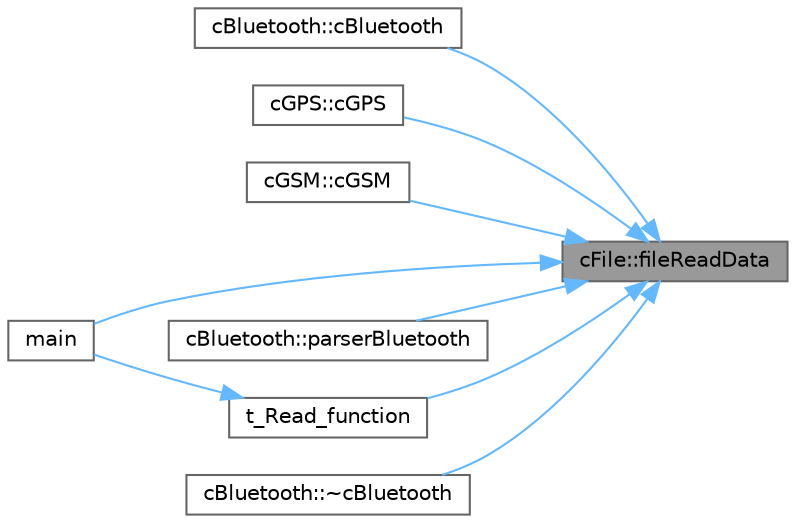 digraph "cFile::fileReadData"
{
 // LATEX_PDF_SIZE
  bgcolor="transparent";
  edge [fontname=Helvetica,fontsize=10,labelfontname=Helvetica,labelfontsize=10];
  node [fontname=Helvetica,fontsize=10,shape=box,height=0.2,width=0.4];
  rankdir="RL";
  Node1 [label="cFile::fileReadData",height=0.2,width=0.4,color="gray40", fillcolor="grey60", style="filled", fontcolor="black",tooltip="fUNCTION FOR READ ON THE FILE fd THAT BELONG TO THE CLASS"];
  Node1 -> Node2 [dir="back",color="steelblue1",style="solid"];
  Node2 [label="cBluetooth::cBluetooth",height=0.2,width=0.4,color="grey40", fillcolor="white", style="filled",URL="$classc_bluetooth.html#a31370565bbb10f87a5073ad39e3ada73",tooltip="Construct a new c Bluetooth object Inicializes the sim868 for communication with bluetooth."];
  Node1 -> Node3 [dir="back",color="steelblue1",style="solid"];
  Node3 [label="cGPS::cGPS",height=0.2,width=0.4,color="grey40", fillcolor="white", style="filled",URL="$classc_g_p_s.html#a4f05394157f8eb28f8e2c792d0615a00",tooltip=" "];
  Node1 -> Node4 [dir="back",color="steelblue1",style="solid"];
  Node4 [label="cGSM::cGSM",height=0.2,width=0.4,color="grey40", fillcolor="white", style="filled",URL="$classc_g_s_m.html#a1c6dc9c61613698df88aff11cfc91059",tooltip="Construct a new gsm t object Inicialize the module to used de gsm."];
  Node1 -> Node5 [dir="back",color="steelblue1",style="solid"];
  Node5 [label="main",height=0.2,width=0.4,color="grey40", fillcolor="white", style="filled",URL="$comunication_process_8cpp.html#abf9e6b7e6f15df4b525a2e7705ba3089",tooltip=" "];
  Node1 -> Node6 [dir="back",color="steelblue1",style="solid"];
  Node6 [label="cBluetooth::parserBluetooth",height=0.2,width=0.4,color="grey40", fillcolor="white", style="filled",URL="$classc_bluetooth.html#a2752043ed71190bb3301effaaabbac49",tooltip="Do the parse to the bluetooth trama Receive a buffer of char with is length."];
  Node1 -> Node7 [dir="back",color="steelblue1",style="solid"];
  Node7 [label="t_Read_function",height=0.2,width=0.4,color="grey40", fillcolor="white", style="filled",URL="$comunication_process_8cpp.html#a3e8f9dfb6aa0d645f5637f7e2390c878",tooltip=" "];
  Node7 -> Node5 [dir="back",color="steelblue1",style="solid"];
  Node1 -> Node8 [dir="back",color="steelblue1",style="solid"];
  Node8 [label="cBluetooth::~cBluetooth",height=0.2,width=0.4,color="grey40", fillcolor="white", style="filled",URL="$classc_bluetooth.html#aa34872b173fedc20a257847bdb4c3ae2",tooltip="Destroy the c Bluetooth object."];
}
